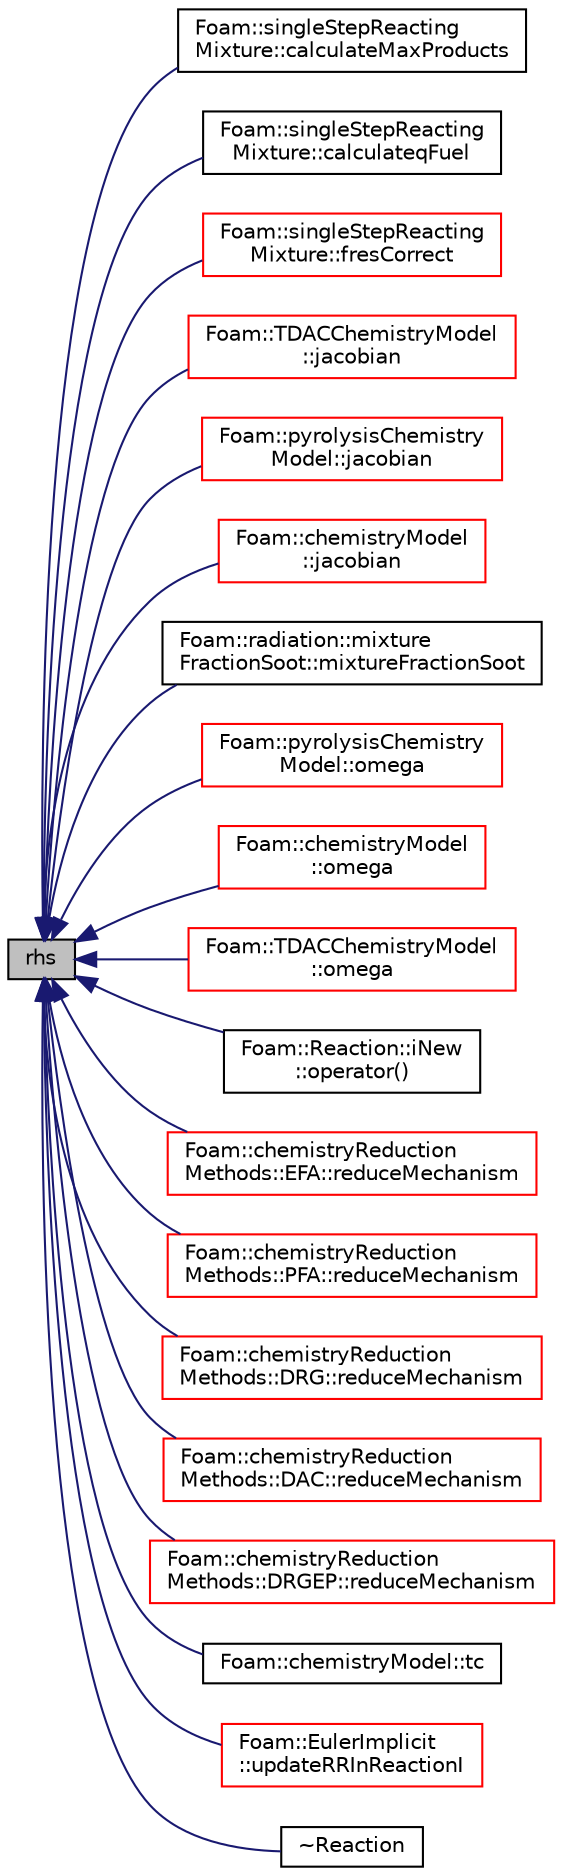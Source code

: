 digraph "rhs"
{
  bgcolor="transparent";
  edge [fontname="Helvetica",fontsize="10",labelfontname="Helvetica",labelfontsize="10"];
  node [fontname="Helvetica",fontsize="10",shape=record];
  rankdir="LR";
  Node863 [label="rhs",height=0.2,width=0.4,color="black", fillcolor="grey75", style="filled", fontcolor="black"];
  Node863 -> Node864 [dir="back",color="midnightblue",fontsize="10",style="solid",fontname="Helvetica"];
  Node864 [label="Foam::singleStepReacting\lMixture::calculateMaxProducts",height=0.2,width=0.4,color="black",URL="$a31497.html#a6b47228f15cd274354a53d39621f57c0",tooltip="Calculate maximum products at stoichiometric mixture. "];
  Node863 -> Node865 [dir="back",color="midnightblue",fontsize="10",style="solid",fontname="Helvetica"];
  Node865 [label="Foam::singleStepReacting\lMixture::calculateqFuel",height=0.2,width=0.4,color="black",URL="$a31497.html#adbb9285ec5651bbb308864af20d1916d",tooltip="Calculate qFuel. "];
  Node863 -> Node866 [dir="back",color="midnightblue",fontsize="10",style="solid",fontname="Helvetica"];
  Node866 [label="Foam::singleStepReacting\lMixture::fresCorrect",height=0.2,width=0.4,color="red",URL="$a31497.html#a105d3612693f9a241191e881a344b5cf",tooltip="Calculates the residual for all components. "];
  Node863 -> Node868 [dir="back",color="midnightblue",fontsize="10",style="solid",fontname="Helvetica"];
  Node868 [label="Foam::TDACChemistryModel\l::jacobian",height=0.2,width=0.4,color="red",URL="$a31065.html#af8cd2240439c2a4858f20a474205d836",tooltip="Pure jacobian function for tabulation. "];
  Node863 -> Node871 [dir="back",color="midnightblue",fontsize="10",style="solid",fontname="Helvetica"];
  Node871 [label="Foam::pyrolysisChemistry\lModel::jacobian",height=0.2,width=0.4,color="red",URL="$a31533.html#afb9c61fc8f348168d75404b1a34ed937",tooltip="Calculate the Jacobian of the system. "];
  Node863 -> Node875 [dir="back",color="midnightblue",fontsize="10",style="solid",fontname="Helvetica"];
  Node875 [label="Foam::chemistryModel\l::jacobian",height=0.2,width=0.4,color="red",URL="$a31053.html#afb9c61fc8f348168d75404b1a34ed937",tooltip="Calculate the Jacobian of the system. "];
  Node863 -> Node878 [dir="back",color="midnightblue",fontsize="10",style="solid",fontname="Helvetica"];
  Node878 [label="Foam::radiation::mixture\lFractionSoot::mixtureFractionSoot",height=0.2,width=0.4,color="black",URL="$a31425.html#a8b602a1a5e61ff243518f0dfd87c05dc",tooltip="Construct from components. "];
  Node863 -> Node879 [dir="back",color="midnightblue",fontsize="10",style="solid",fontname="Helvetica"];
  Node879 [label="Foam::pyrolysisChemistry\lModel::omega",height=0.2,width=0.4,color="red",URL="$a31533.html#a531841d577b107b563085b46215c4f72",tooltip="dc/dt = omega, rate of change in concentration, for each species "];
  Node863 -> Node882 [dir="back",color="midnightblue",fontsize="10",style="solid",fontname="Helvetica"];
  Node882 [label="Foam::chemistryModel\l::omega",height=0.2,width=0.4,color="red",URL="$a31053.html#a5ca4661ef89ddf937f332d6f9fa853ea",tooltip="dc/dt = omega, rate of change in concentration, for each species "];
  Node863 -> Node885 [dir="back",color="midnightblue",fontsize="10",style="solid",fontname="Helvetica"];
  Node885 [label="Foam::TDACChemistryModel\l::omega",height=0.2,width=0.4,color="red",URL="$a31065.html#a5ca4661ef89ddf937f332d6f9fa853ea",tooltip="dc/dt = omega, rate of change in concentration, for each species "];
  Node863 -> Node887 [dir="back",color="midnightblue",fontsize="10",style="solid",fontname="Helvetica"];
  Node887 [label="Foam::Reaction::iNew\l::operator()",height=0.2,width=0.4,color="black",URL="$a31685.html#a2bd1dc4328df823d9cd0ed302469b9d9"];
  Node863 -> Node888 [dir="back",color="midnightblue",fontsize="10",style="solid",fontname="Helvetica"];
  Node888 [label="Foam::chemistryReduction\lMethods::EFA::reduceMechanism",height=0.2,width=0.4,color="red",URL="$a31093.html#ab97a7154228c1656fe098928083bbc27",tooltip="Reduce the mechanism. "];
  Node863 -> Node890 [dir="back",color="midnightblue",fontsize="10",style="solid",fontname="Helvetica"];
  Node890 [label="Foam::chemistryReduction\lMethods::PFA::reduceMechanism",height=0.2,width=0.4,color="red",URL="$a31109.html#ab97a7154228c1656fe098928083bbc27",tooltip="Reduce the mechanism. "];
  Node863 -> Node892 [dir="back",color="midnightblue",fontsize="10",style="solid",fontname="Helvetica"];
  Node892 [label="Foam::chemistryReduction\lMethods::DRG::reduceMechanism",height=0.2,width=0.4,color="red",URL="$a31077.html#ab97a7154228c1656fe098928083bbc27",tooltip="Reduce the mechanism. "];
  Node863 -> Node894 [dir="back",color="midnightblue",fontsize="10",style="solid",fontname="Helvetica"];
  Node894 [label="Foam::chemistryReduction\lMethods::DAC::reduceMechanism",height=0.2,width=0.4,color="red",URL="$a31073.html#ab97a7154228c1656fe098928083bbc27",tooltip="Reduce the mechanism. "];
  Node863 -> Node896 [dir="back",color="midnightblue",fontsize="10",style="solid",fontname="Helvetica"];
  Node896 [label="Foam::chemistryReduction\lMethods::DRGEP::reduceMechanism",height=0.2,width=0.4,color="red",URL="$a31081.html#ab97a7154228c1656fe098928083bbc27",tooltip="Reduce the mechanism. "];
  Node863 -> Node898 [dir="back",color="midnightblue",fontsize="10",style="solid",fontname="Helvetica"];
  Node898 [label="Foam::chemistryModel::tc",height=0.2,width=0.4,color="black",URL="$a31053.html#a0e9e0cdeea583a75fc46a154c4a6e1fd",tooltip="Return the chemical time scale. "];
  Node863 -> Node899 [dir="back",color="midnightblue",fontsize="10",style="solid",fontname="Helvetica"];
  Node899 [label="Foam::EulerImplicit\l::updateRRInReactionI",height=0.2,width=0.4,color="red",URL="$a31141.html#a3c2998f452b2564a5c724b604fe09320"];
  Node863 -> Node901 [dir="back",color="midnightblue",fontsize="10",style="solid",fontname="Helvetica"];
  Node901 [label="~Reaction",height=0.2,width=0.4,color="black",URL="$a31677.html#ac3b086991383b38bb29c0d07a837745a",tooltip="Destructor. "];
}
